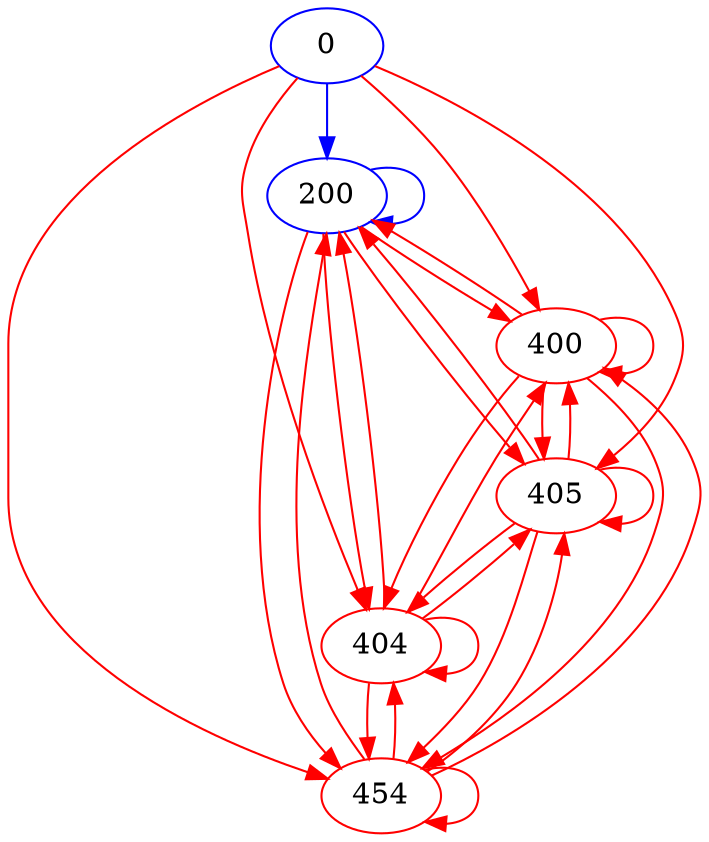 digraph g {
	node [color=black];
	edge [color=black];
	0	[color=blue];
	200	[color=blue];
	0 -> 200	[key=new_edge,
		color=blue];
	400	[color=red];
	0 -> 400	[key=new_edge,
		color=red];
	454	[color=red];
	0 -> 454	[key=new_edge,
		color=red];
	404	[color=red];
	0 -> 404	[key=new_edge,
		color=red];
	405	[color=red];
	0 -> 405	[key=new_edge,
		color=red];
	200 -> 200	[key=new_edge,
		color=blue];
	200 -> 400	[key=new_edge,
		color=red];
	200 -> 454	[key=new_edge,
		color=red];
	200 -> 404	[key=new_edge,
		color=red];
	200 -> 405	[key=new_edge,
		color=red];
	400 -> 200	[key=new_edge,
		color=red];
	400 -> 400	[key=new_edge,
		color=red];
	400 -> 454	[key=new_edge,
		color=red];
	400 -> 404	[key=new_edge,
		color=red];
	400 -> 405	[key=new_edge,
		color=red];
	454 -> 200	[key=new_edge,
		color=red];
	454 -> 400	[key=new_edge,
		color=red];
	454 -> 454	[key=new_edge,
		color=red];
	454 -> 404	[key=new_edge,
		color=red];
	454 -> 405	[key=new_edge,
		color=red];
	404 -> 200	[key=new_edge,
		color=red];
	404 -> 400	[key=new_edge,
		color=red];
	404 -> 454	[key=new_edge,
		color=red];
	404 -> 404	[key=new_edge,
		color=red];
	404 -> 405	[key=new_edge,
		color=red];
	405 -> 200	[key=new_edge,
		color=red];
	405 -> 400	[key=new_edge,
		color=red];
	405 -> 454	[key=new_edge,
		color=red];
	405 -> 404	[key=new_edge,
		color=red];
	405 -> 405	[key=new_edge,
		color=red];
}
